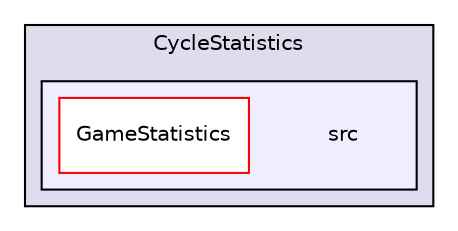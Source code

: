 digraph "D:/Work/Programmieren/Java/D-MARLA/Implementation/MARLA-Server/CycleStatistics/src" {
  compound=true
  node [ fontsize="10", fontname="Helvetica"];
  edge [ labelfontsize="10", labelfontname="Helvetica"];
  subgraph clusterdir_0fb0c54f730eef74656dac91a1bc5cda {
    graph [ bgcolor="#ddddee", pencolor="black", label="CycleStatistics" fontname="Helvetica", fontsize="10", URL="dir_0fb0c54f730eef74656dac91a1bc5cda.html"]
  subgraph clusterdir_2ea1577bfd6af0ae51198fac5076881b {
    graph [ bgcolor="#eeeeff", pencolor="black", label="" URL="dir_2ea1577bfd6af0ae51198fac5076881b.html"];
    dir_2ea1577bfd6af0ae51198fac5076881b [shape=plaintext label="src"];
    dir_2ab1b7ceffea2ab53641bd5fe2cad4ba [shape=box label="GameStatistics" color="red" fillcolor="white" style="filled" URL="dir_2ab1b7ceffea2ab53641bd5fe2cad4ba.html"];
  }
  }
}

